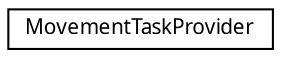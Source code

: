 digraph "Graphical Class Hierarchy"
{
 // LATEX_PDF_SIZE
  edge [fontname="Calibrii",fontsize="10",labelfontname="Calibrii",labelfontsize="10"];
  node [fontname="Calibrii",fontsize="10",shape=record];
  rankdir="LR";
  Node0 [label="MovementTaskProvider",height=0.2,width=0.4,color="black", fillcolor="white", style="filled",URL="$d7/d68/classMovementTaskProvider.html",tooltip=" "];
}
